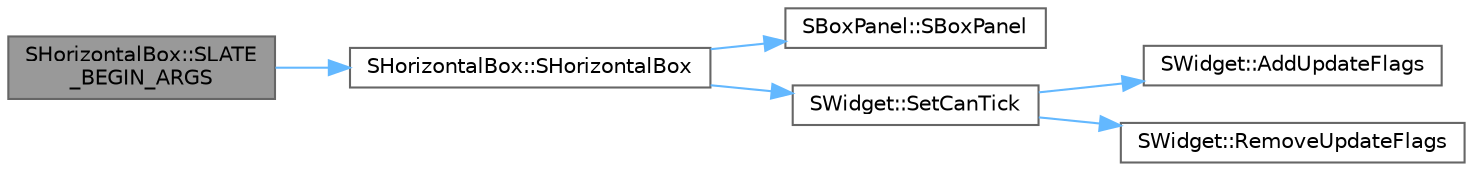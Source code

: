 digraph "SHorizontalBox::SLATE_BEGIN_ARGS"
{
 // INTERACTIVE_SVG=YES
 // LATEX_PDF_SIZE
  bgcolor="transparent";
  edge [fontname=Helvetica,fontsize=10,labelfontname=Helvetica,labelfontsize=10];
  node [fontname=Helvetica,fontsize=10,shape=box,height=0.2,width=0.4];
  rankdir="LR";
  Node1 [id="Node000001",label="SHorizontalBox::SLATE\l_BEGIN_ARGS",height=0.2,width=0.4,color="gray40", fillcolor="grey60", style="filled", fontcolor="black",tooltip=" "];
  Node1 -> Node2 [id="edge1_Node000001_Node000002",color="steelblue1",style="solid",tooltip=" "];
  Node2 [id="Node000002",label="SHorizontalBox::SHorizontalBox",height=0.2,width=0.4,color="grey40", fillcolor="white", style="filled",URL="$d4/dc0/classSHorizontalBox.html#a38a7d18a936ae3d856e25fa2d67f65ef",tooltip=" "];
  Node2 -> Node3 [id="edge2_Node000002_Node000003",color="steelblue1",style="solid",tooltip=" "];
  Node3 [id="Node000003",label="SBoxPanel::SBoxPanel",height=0.2,width=0.4,color="grey40", fillcolor="white", style="filled",URL="$d2/da8/classSBoxPanel.html#a186b9b41230f9b42ad70814de404f2c1",tooltip=" "];
  Node2 -> Node4 [id="edge3_Node000002_Node000004",color="steelblue1",style="solid",tooltip=" "];
  Node4 [id="Node000004",label="SWidget::SetCanTick",height=0.2,width=0.4,color="grey40", fillcolor="white", style="filled",URL="$dd/de2/classSWidget.html#a9c999a9cc707c6b4a3aa4f6deed8d292",tooltip=" "];
  Node4 -> Node5 [id="edge4_Node000004_Node000005",color="steelblue1",style="solid",tooltip=" "];
  Node5 [id="Node000005",label="SWidget::AddUpdateFlags",height=0.2,width=0.4,color="grey40", fillcolor="white", style="filled",URL="$dd/de2/classSWidget.html#abb0ab3c5aba5affb20245f01ba0b6ef5",tooltip=" "];
  Node4 -> Node6 [id="edge5_Node000004_Node000006",color="steelblue1",style="solid",tooltip=" "];
  Node6 [id="Node000006",label="SWidget::RemoveUpdateFlags",height=0.2,width=0.4,color="grey40", fillcolor="white", style="filled",URL="$dd/de2/classSWidget.html#ac64119059985270c811c39d8e46c5323",tooltip=" "];
}
